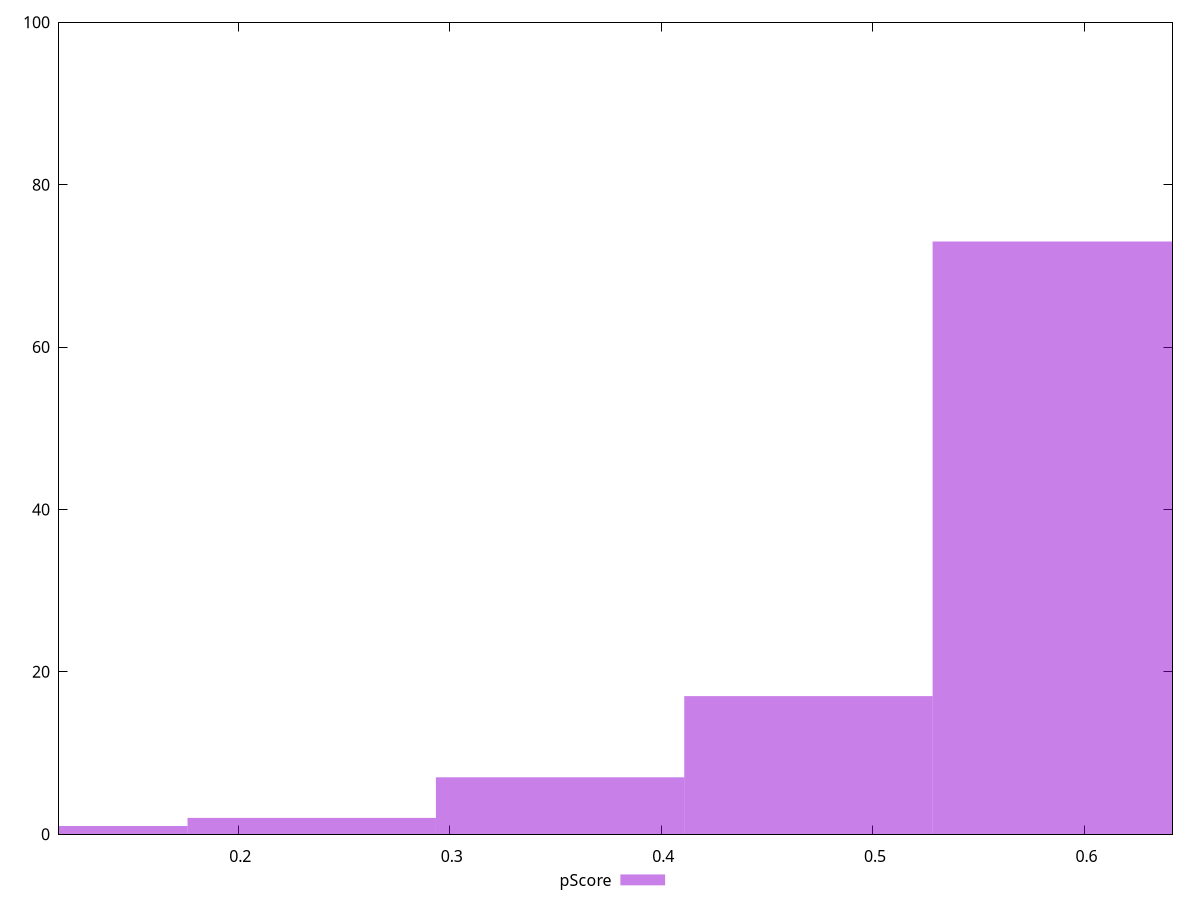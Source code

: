 reset

$pScore <<EOF
0.586891419276624 73
0.4695131354212992 17
0.2347565677106496 2
0.3521348515659744 7
0.1173782838553248 1
EOF

set key outside below
set boxwidth 0.1173782838553248
set xrange [0.11532144725919086:0.6415735755373582]
set yrange [0:100]
set trange [0:100]
set style fill transparent solid 0.5 noborder
set terminal svg size 640, 490 enhanced background rgb 'white'
set output "reprap/mainthread-work-breakdown/samples/pages+cached+noexternal+nomedia+nocss/pScore/histogram.svg"

plot $pScore title "pScore" with boxes

reset
